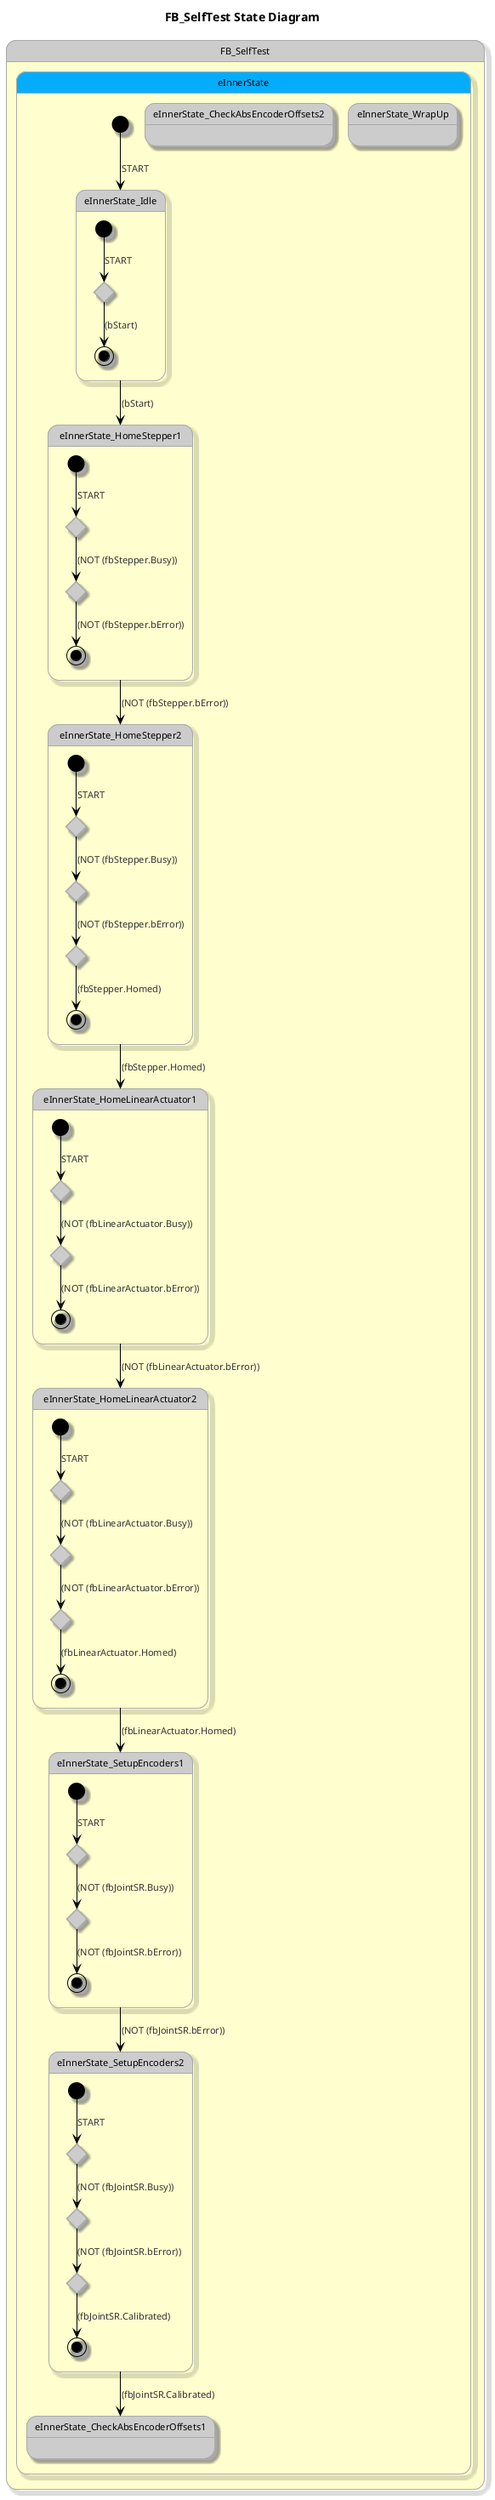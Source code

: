 @startuml State Diagram

skin rose
'left to right direction
hide empty description
!theme reddress-lightgreen
title FB_SelfTest State Diagram



state FB_SelfTest{

state eInnerState #03adfc {
	[*] --> eInnerState_Idle : START
	state eInnerState_Idle{
	state eInnerState_Idle_Node_0 <<choice>>
	[*] --> eInnerState_Idle_Node_0 : START
	eInnerState_Idle_Node_0 --> [*] : (bStart)
	}
	state eInnerState_HomeStepper1{
	state eInnerState_HomeStepper1_Node_0 <<choice>>
	[*] --> eInnerState_HomeStepper1_Node_0 : START
		state eInnerState_HomeStepper1_Node_1 <<choice>>
	eInnerState_HomeStepper1_Node_1 --> [*] : (NOT (fbStepper.bError))
	}
	state eInnerState_HomeStepper2{
	state eInnerState_HomeStepper2_Node_0 <<choice>>
	[*] --> eInnerState_HomeStepper2_Node_0 : START
		state eInnerState_HomeStepper2_Node_1 <<choice>>
			state eInnerState_HomeStepper2_Node_2 <<choice>>
	eInnerState_HomeStepper2_Node_2 --> [*] : (fbStepper.Homed)
	}
	state eInnerState_HomeLinearActuator1{
	state eInnerState_HomeLinearActuator1_Node_0 <<choice>>
	[*] --> eInnerState_HomeLinearActuator1_Node_0 : START
		state eInnerState_HomeLinearActuator1_Node_1 <<choice>>
	eInnerState_HomeLinearActuator1_Node_1 --> [*] : (NOT (fbLinearActuator.bError))
	}
	state eInnerState_HomeLinearActuator2{
	state eInnerState_HomeLinearActuator2_Node_0 <<choice>>
	[*] --> eInnerState_HomeLinearActuator2_Node_0 : START
		state eInnerState_HomeLinearActuator2_Node_1 <<choice>>
			state eInnerState_HomeLinearActuator2_Node_2 <<choice>>
	eInnerState_HomeLinearActuator2_Node_2 --> [*] : (fbLinearActuator.Homed)
	}
	state eInnerState_SetupEncoders1{
	state eInnerState_SetupEncoders1_Node_0 <<choice>>
	[*] --> eInnerState_SetupEncoders1_Node_0 : START
		state eInnerState_SetupEncoders1_Node_1 <<choice>>
	eInnerState_SetupEncoders1_Node_1 --> [*] : (NOT (fbJointSR.bError))
	}
	state eInnerState_SetupEncoders2{
	state eInnerState_SetupEncoders2_Node_0 <<choice>>
	[*] --> eInnerState_SetupEncoders2_Node_0 : START
		state eInnerState_SetupEncoders2_Node_1 <<choice>>
			state eInnerState_SetupEncoders2_Node_2 <<choice>>
	eInnerState_SetupEncoders2_Node_2 --> [*] : (fbJointSR.Calibrated)
	}
	state eInnerState_CheckAbsEncoderOffsets1{
	}
	state eInnerState_CheckAbsEncoderOffsets2{
	}
	state eInnerState_WrapUp{
	}
	}
	eInnerState_Idle --> eInnerState_HomeStepper1 : (bStart)
	eInnerState_HomeStepper1_Node_0 --> eInnerState_HomeStepper1_Node_1 : (NOT (fbStepper.Busy))
	eInnerState_HomeStepper1 --> eInnerState_HomeStepper2 : (NOT (fbStepper.bError))
	eInnerState_HomeStepper2_Node_0 --> eInnerState_HomeStepper2_Node_1 : (NOT (fbStepper.Busy))
	eInnerState_HomeStepper2_Node_1 --> eInnerState_HomeStepper2_Node_2 : (NOT (fbStepper.bError))
	eInnerState_HomeStepper2 --> eInnerState_HomeLinearActuator1 : (fbStepper.Homed)
	eInnerState_HomeLinearActuator1_Node_0 --> eInnerState_HomeLinearActuator1_Node_1 : (NOT (fbLinearActuator.Busy))
	eInnerState_HomeLinearActuator1 --> eInnerState_HomeLinearActuator2 : (NOT (fbLinearActuator.bError))
	eInnerState_HomeLinearActuator2_Node_0 --> eInnerState_HomeLinearActuator2_Node_1 : (NOT (fbLinearActuator.Busy))
	eInnerState_HomeLinearActuator2_Node_1 --> eInnerState_HomeLinearActuator2_Node_2 : (NOT (fbLinearActuator.bError))
	eInnerState_HomeLinearActuator2 --> eInnerState_SetupEncoders1 : (fbLinearActuator.Homed)
	eInnerState_SetupEncoders1_Node_0 --> eInnerState_SetupEncoders1_Node_1 : (NOT (fbJointSR.Busy))
	eInnerState_SetupEncoders1 --> eInnerState_SetupEncoders2 : (NOT (fbJointSR.bError))
	eInnerState_SetupEncoders2_Node_0 --> eInnerState_SetupEncoders2_Node_1 : (NOT (fbJointSR.Busy))
	eInnerState_SetupEncoders2_Node_1 --> eInnerState_SetupEncoders2_Node_2 : (NOT (fbJointSR.bError))
	eInnerState_SetupEncoders2 --> eInnerState_CheckAbsEncoderOffsets1 : (fbJointSR.Calibrated)


}

@enduml
